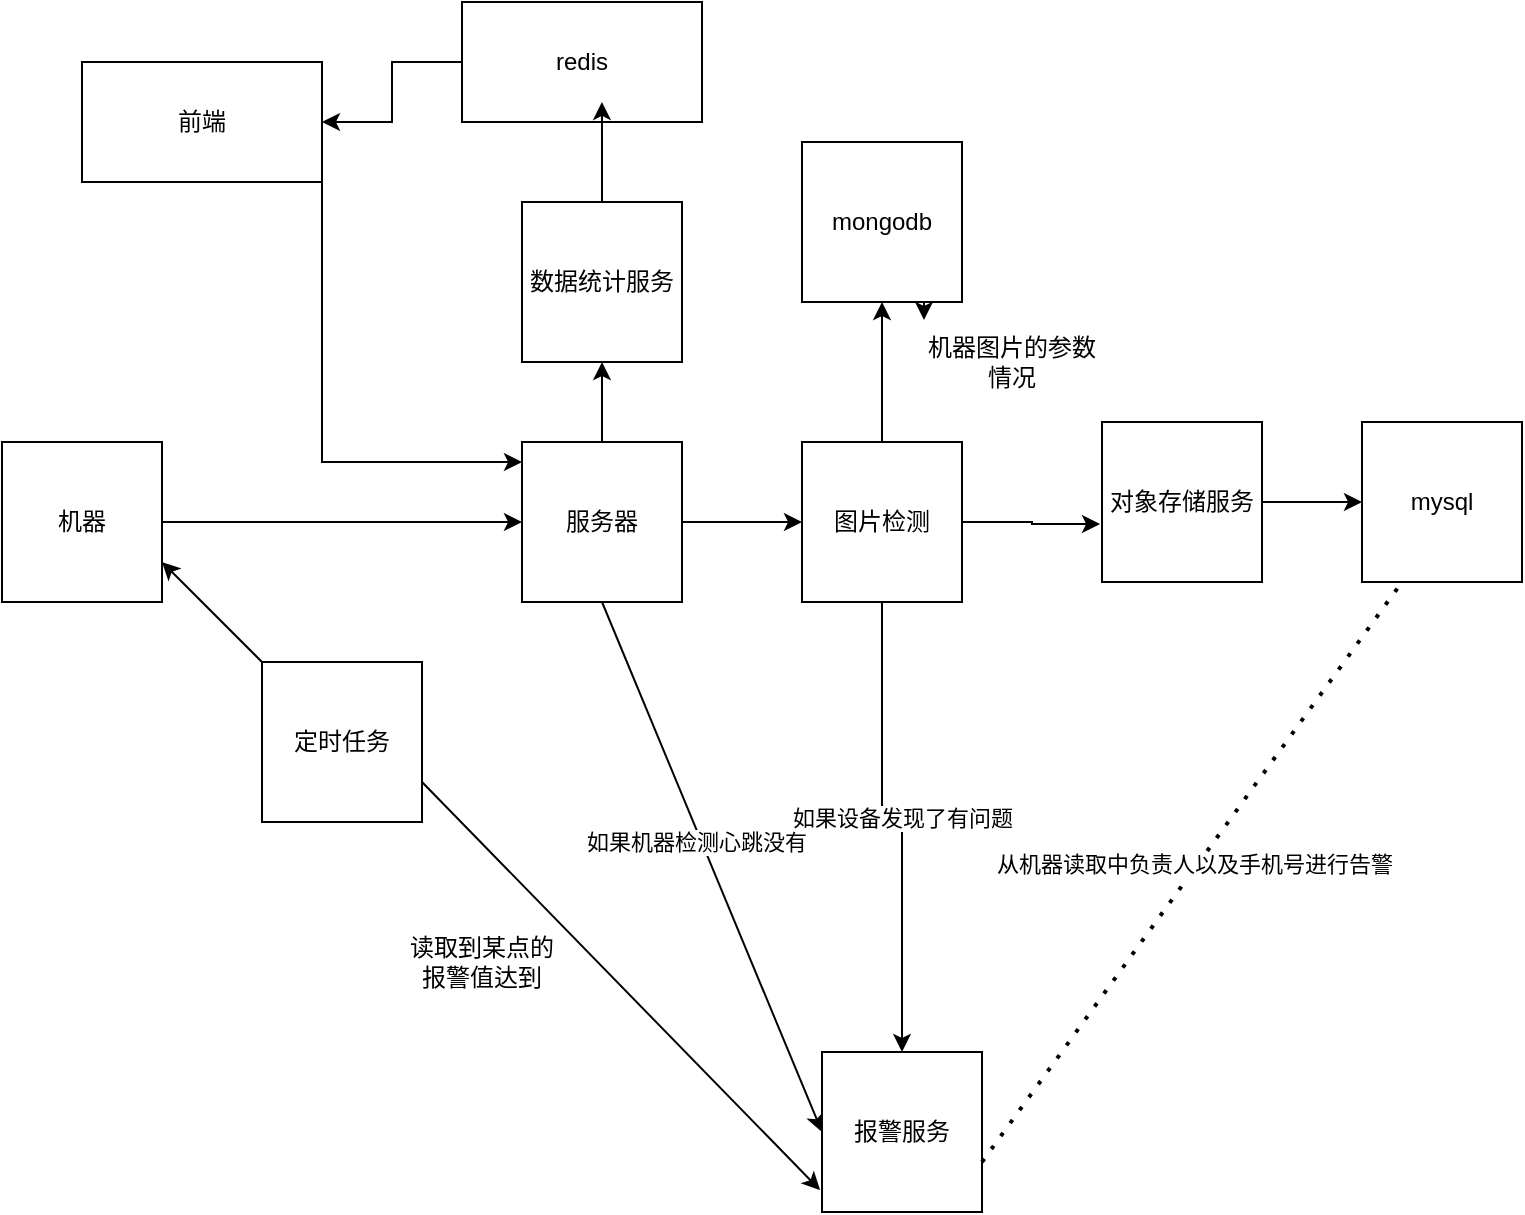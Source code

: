 <mxfile version="24.8.0">
  <diagram name="第 1 页" id="8lLwG0wIfCJ61GxavaxG">
    <mxGraphModel dx="2074" dy="1106" grid="1" gridSize="10" guides="1" tooltips="1" connect="1" arrows="1" fold="1" page="1" pageScale="1" pageWidth="827" pageHeight="1169" math="0" shadow="0">
      <root>
        <mxCell id="0" />
        <mxCell id="1" parent="0" />
        <mxCell id="9vgqnC3FgCe5wyF7lnbU-56" style="edgeStyle=orthogonalEdgeStyle;rounded=0;orthogonalLoop=1;jettySize=auto;html=1;exitX=1;exitY=0.5;exitDx=0;exitDy=0;" edge="1" parent="1" source="9vgqnC3FgCe5wyF7lnbU-1" target="9vgqnC3FgCe5wyF7lnbU-2">
          <mxGeometry relative="1" as="geometry" />
        </mxCell>
        <mxCell id="9vgqnC3FgCe5wyF7lnbU-1" value="机器" style="whiteSpace=wrap;html=1;aspect=fixed;" vertex="1" parent="1">
          <mxGeometry x="40" y="240" width="80" height="80" as="geometry" />
        </mxCell>
        <mxCell id="9vgqnC3FgCe5wyF7lnbU-26" style="edgeStyle=orthogonalEdgeStyle;rounded=0;orthogonalLoop=1;jettySize=auto;html=1;exitX=1;exitY=0.5;exitDx=0;exitDy=0;entryX=0;entryY=0.5;entryDx=0;entryDy=0;" edge="1" parent="1" source="9vgqnC3FgCe5wyF7lnbU-2" target="9vgqnC3FgCe5wyF7lnbU-16">
          <mxGeometry relative="1" as="geometry" />
        </mxCell>
        <mxCell id="9vgqnC3FgCe5wyF7lnbU-27" style="rounded=0;orthogonalLoop=1;jettySize=auto;html=1;exitX=0.5;exitY=1;exitDx=0;exitDy=0;entryX=0;entryY=0.5;entryDx=0;entryDy=0;" edge="1" parent="1" source="9vgqnC3FgCe5wyF7lnbU-2" target="9vgqnC3FgCe5wyF7lnbU-19">
          <mxGeometry relative="1" as="geometry" />
        </mxCell>
        <mxCell id="9vgqnC3FgCe5wyF7lnbU-28" value="如果机器检测心跳没有" style="edgeLabel;html=1;align=center;verticalAlign=middle;resizable=0;points=[];" vertex="1" connectable="0" parent="9vgqnC3FgCe5wyF7lnbU-27">
          <mxGeometry x="-0.104" y="-4" relative="1" as="geometry">
            <mxPoint x="1" as="offset" />
          </mxGeometry>
        </mxCell>
        <mxCell id="9vgqnC3FgCe5wyF7lnbU-46" style="edgeStyle=orthogonalEdgeStyle;rounded=0;orthogonalLoop=1;jettySize=auto;html=1;exitX=0.5;exitY=0;exitDx=0;exitDy=0;entryX=0.5;entryY=1;entryDx=0;entryDy=0;" edge="1" parent="1" source="9vgqnC3FgCe5wyF7lnbU-2" target="9vgqnC3FgCe5wyF7lnbU-42">
          <mxGeometry relative="1" as="geometry" />
        </mxCell>
        <mxCell id="9vgqnC3FgCe5wyF7lnbU-2" value="服务器" style="whiteSpace=wrap;html=1;aspect=fixed;" vertex="1" parent="1">
          <mxGeometry x="300" y="240" width="80" height="80" as="geometry" />
        </mxCell>
        <mxCell id="9vgqnC3FgCe5wyF7lnbU-15" style="edgeStyle=orthogonalEdgeStyle;rounded=0;orthogonalLoop=1;jettySize=auto;html=1;exitX=1;exitY=0.5;exitDx=0;exitDy=0;entryX=0;entryY=0.5;entryDx=0;entryDy=0;" edge="1" parent="1" source="9vgqnC3FgCe5wyF7lnbU-7" target="9vgqnC3FgCe5wyF7lnbU-12">
          <mxGeometry relative="1" as="geometry" />
        </mxCell>
        <mxCell id="9vgqnC3FgCe5wyF7lnbU-7" value="对象存储服务" style="whiteSpace=wrap;html=1;aspect=fixed;" vertex="1" parent="1">
          <mxGeometry x="590" y="230" width="80" height="80" as="geometry" />
        </mxCell>
        <mxCell id="9vgqnC3FgCe5wyF7lnbU-12" value="mysql" style="whiteSpace=wrap;html=1;aspect=fixed;" vertex="1" parent="1">
          <mxGeometry x="720" y="230" width="80" height="80" as="geometry" />
        </mxCell>
        <mxCell id="9vgqnC3FgCe5wyF7lnbU-20" style="edgeStyle=orthogonalEdgeStyle;rounded=0;orthogonalLoop=1;jettySize=auto;html=1;exitX=0.5;exitY=1;exitDx=0;exitDy=0;entryX=0.5;entryY=0;entryDx=0;entryDy=0;" edge="1" parent="1" source="9vgqnC3FgCe5wyF7lnbU-16" target="9vgqnC3FgCe5wyF7lnbU-19">
          <mxGeometry relative="1" as="geometry" />
        </mxCell>
        <mxCell id="9vgqnC3FgCe5wyF7lnbU-22" value="如果设备发现了有问题" style="edgeLabel;html=1;align=center;verticalAlign=middle;resizable=0;points=[];" vertex="1" connectable="0" parent="9vgqnC3FgCe5wyF7lnbU-20">
          <mxGeometry x="-0.086" y="2" relative="1" as="geometry">
            <mxPoint x="8" as="offset" />
          </mxGeometry>
        </mxCell>
        <mxCell id="9vgqnC3FgCe5wyF7lnbU-35" style="edgeStyle=orthogonalEdgeStyle;rounded=0;orthogonalLoop=1;jettySize=auto;html=1;exitX=0.5;exitY=0;exitDx=0;exitDy=0;entryX=0.5;entryY=1;entryDx=0;entryDy=0;" edge="1" parent="1" source="9vgqnC3FgCe5wyF7lnbU-16" target="9vgqnC3FgCe5wyF7lnbU-31">
          <mxGeometry relative="1" as="geometry" />
        </mxCell>
        <mxCell id="9vgqnC3FgCe5wyF7lnbU-16" value="图片检测" style="whiteSpace=wrap;html=1;aspect=fixed;" vertex="1" parent="1">
          <mxGeometry x="440" y="240" width="80" height="80" as="geometry" />
        </mxCell>
        <mxCell id="9vgqnC3FgCe5wyF7lnbU-19" value="报警服务" style="whiteSpace=wrap;html=1;aspect=fixed;" vertex="1" parent="1">
          <mxGeometry x="450" y="545" width="80" height="80" as="geometry" />
        </mxCell>
        <mxCell id="9vgqnC3FgCe5wyF7lnbU-25" style="edgeStyle=orthogonalEdgeStyle;rounded=0;orthogonalLoop=1;jettySize=auto;html=1;exitX=1;exitY=0.5;exitDx=0;exitDy=0;entryX=-0.012;entryY=0.638;entryDx=0;entryDy=0;entryPerimeter=0;" edge="1" parent="1" source="9vgqnC3FgCe5wyF7lnbU-16" target="9vgqnC3FgCe5wyF7lnbU-7">
          <mxGeometry relative="1" as="geometry" />
        </mxCell>
        <mxCell id="9vgqnC3FgCe5wyF7lnbU-29" value="" style="endArrow=none;dashed=1;html=1;dashPattern=1 3;strokeWidth=2;rounded=0;entryX=0.25;entryY=1;entryDx=0;entryDy=0;" edge="1" parent="1" target="9vgqnC3FgCe5wyF7lnbU-12">
          <mxGeometry width="50" height="50" relative="1" as="geometry">
            <mxPoint x="530" y="600" as="sourcePoint" />
            <mxPoint x="580" y="550" as="targetPoint" />
          </mxGeometry>
        </mxCell>
        <mxCell id="9vgqnC3FgCe5wyF7lnbU-30" value="从机器读取中负责人以及手机号进行告警" style="edgeLabel;html=1;align=center;verticalAlign=middle;resizable=0;points=[];" vertex="1" connectable="0" parent="9vgqnC3FgCe5wyF7lnbU-29">
          <mxGeometry x="0.021" y="2" relative="1" as="geometry">
            <mxPoint as="offset" />
          </mxGeometry>
        </mxCell>
        <mxCell id="9vgqnC3FgCe5wyF7lnbU-31" value="mongodb" style="whiteSpace=wrap;html=1;aspect=fixed;" vertex="1" parent="1">
          <mxGeometry x="440" y="90" width="80" height="80" as="geometry" />
        </mxCell>
        <mxCell id="9vgqnC3FgCe5wyF7lnbU-34" value="机器图片的参数情况" style="text;html=1;align=center;verticalAlign=middle;whiteSpace=wrap;rounded=0;" vertex="1" parent="1">
          <mxGeometry x="500" y="170" width="90" height="60" as="geometry" />
        </mxCell>
        <mxCell id="9vgqnC3FgCe5wyF7lnbU-36" style="edgeStyle=orthogonalEdgeStyle;rounded=0;orthogonalLoop=1;jettySize=auto;html=1;exitX=0;exitY=0;exitDx=0;exitDy=0;entryX=0.011;entryY=0.15;entryDx=0;entryDy=0;entryPerimeter=0;" edge="1" parent="1" source="9vgqnC3FgCe5wyF7lnbU-34" target="9vgqnC3FgCe5wyF7lnbU-34">
          <mxGeometry relative="1" as="geometry" />
        </mxCell>
        <mxCell id="9vgqnC3FgCe5wyF7lnbU-37" value="前端" style="rounded=0;whiteSpace=wrap;html=1;" vertex="1" parent="1">
          <mxGeometry x="80" y="50" width="120" height="60" as="geometry" />
        </mxCell>
        <mxCell id="9vgqnC3FgCe5wyF7lnbU-48" style="edgeStyle=orthogonalEdgeStyle;rounded=0;orthogonalLoop=1;jettySize=auto;html=1;exitX=0;exitY=0.5;exitDx=0;exitDy=0;entryX=1;entryY=0.5;entryDx=0;entryDy=0;" edge="1" parent="1" source="9vgqnC3FgCe5wyF7lnbU-40" target="9vgqnC3FgCe5wyF7lnbU-37">
          <mxGeometry relative="1" as="geometry" />
        </mxCell>
        <mxCell id="9vgqnC3FgCe5wyF7lnbU-40" value="redis" style="rounded=0;whiteSpace=wrap;html=1;" vertex="1" parent="1">
          <mxGeometry x="270" y="20" width="120" height="60" as="geometry" />
        </mxCell>
        <mxCell id="9vgqnC3FgCe5wyF7lnbU-42" value="数据统计服务" style="whiteSpace=wrap;html=1;aspect=fixed;" vertex="1" parent="1">
          <mxGeometry x="300" y="120" width="80" height="80" as="geometry" />
        </mxCell>
        <mxCell id="9vgqnC3FgCe5wyF7lnbU-45" style="edgeStyle=orthogonalEdgeStyle;rounded=0;orthogonalLoop=1;jettySize=auto;html=1;exitX=1;exitY=1;exitDx=0;exitDy=0;entryX=0;entryY=0.125;entryDx=0;entryDy=0;entryPerimeter=0;" edge="1" parent="1" source="9vgqnC3FgCe5wyF7lnbU-37" target="9vgqnC3FgCe5wyF7lnbU-2">
          <mxGeometry relative="1" as="geometry" />
        </mxCell>
        <mxCell id="9vgqnC3FgCe5wyF7lnbU-47" style="edgeStyle=orthogonalEdgeStyle;rounded=0;orthogonalLoop=1;jettySize=auto;html=1;exitX=0.5;exitY=0;exitDx=0;exitDy=0;entryX=0.583;entryY=0.833;entryDx=0;entryDy=0;entryPerimeter=0;" edge="1" parent="1" source="9vgqnC3FgCe5wyF7lnbU-42" target="9vgqnC3FgCe5wyF7lnbU-40">
          <mxGeometry relative="1" as="geometry">
            <Array as="points">
              <mxPoint x="340" y="90" />
              <mxPoint x="340" y="90" />
            </Array>
          </mxGeometry>
        </mxCell>
        <mxCell id="9vgqnC3FgCe5wyF7lnbU-49" value="读取到某点的报警值达到" style="text;html=1;align=center;verticalAlign=middle;whiteSpace=wrap;rounded=0;" vertex="1" parent="1">
          <mxGeometry x="240" y="470" width="80" height="60" as="geometry" />
        </mxCell>
        <mxCell id="9vgqnC3FgCe5wyF7lnbU-54" style="rounded=0;orthogonalLoop=1;jettySize=auto;html=1;exitX=0;exitY=0;exitDx=0;exitDy=0;entryX=1;entryY=0.75;entryDx=0;entryDy=0;" edge="1" parent="1" source="9vgqnC3FgCe5wyF7lnbU-50" target="9vgqnC3FgCe5wyF7lnbU-1">
          <mxGeometry relative="1" as="geometry" />
        </mxCell>
        <mxCell id="9vgqnC3FgCe5wyF7lnbU-50" value="定时任务" style="whiteSpace=wrap;html=1;aspect=fixed;" vertex="1" parent="1">
          <mxGeometry x="170" y="350" width="80" height="80" as="geometry" />
        </mxCell>
        <mxCell id="9vgqnC3FgCe5wyF7lnbU-55" style="rounded=0;orthogonalLoop=1;jettySize=auto;html=1;exitX=1;exitY=0.75;exitDx=0;exitDy=0;entryX=-0.012;entryY=0.863;entryDx=0;entryDy=0;entryPerimeter=0;" edge="1" parent="1" source="9vgqnC3FgCe5wyF7lnbU-50" target="9vgqnC3FgCe5wyF7lnbU-19">
          <mxGeometry relative="1" as="geometry" />
        </mxCell>
      </root>
    </mxGraphModel>
  </diagram>
</mxfile>
